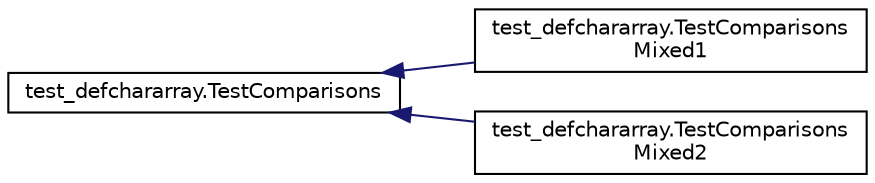 digraph "Graphical Class Hierarchy"
{
 // LATEX_PDF_SIZE
  edge [fontname="Helvetica",fontsize="10",labelfontname="Helvetica",labelfontsize="10"];
  node [fontname="Helvetica",fontsize="10",shape=record];
  rankdir="LR";
  Node0 [label="test_defchararray.TestComparisons",height=0.2,width=0.4,color="black", fillcolor="white", style="filled",URL="$classtest__defchararray_1_1TestComparisons.html",tooltip=" "];
  Node0 -> Node1 [dir="back",color="midnightblue",fontsize="10",style="solid",fontname="Helvetica"];
  Node1 [label="test_defchararray.TestComparisons\lMixed1",height=0.2,width=0.4,color="black", fillcolor="white", style="filled",URL="$classtest__defchararray_1_1TestComparisonsMixed1.html",tooltip=" "];
  Node0 -> Node2 [dir="back",color="midnightblue",fontsize="10",style="solid",fontname="Helvetica"];
  Node2 [label="test_defchararray.TestComparisons\lMixed2",height=0.2,width=0.4,color="black", fillcolor="white", style="filled",URL="$classtest__defchararray_1_1TestComparisonsMixed2.html",tooltip=" "];
}
